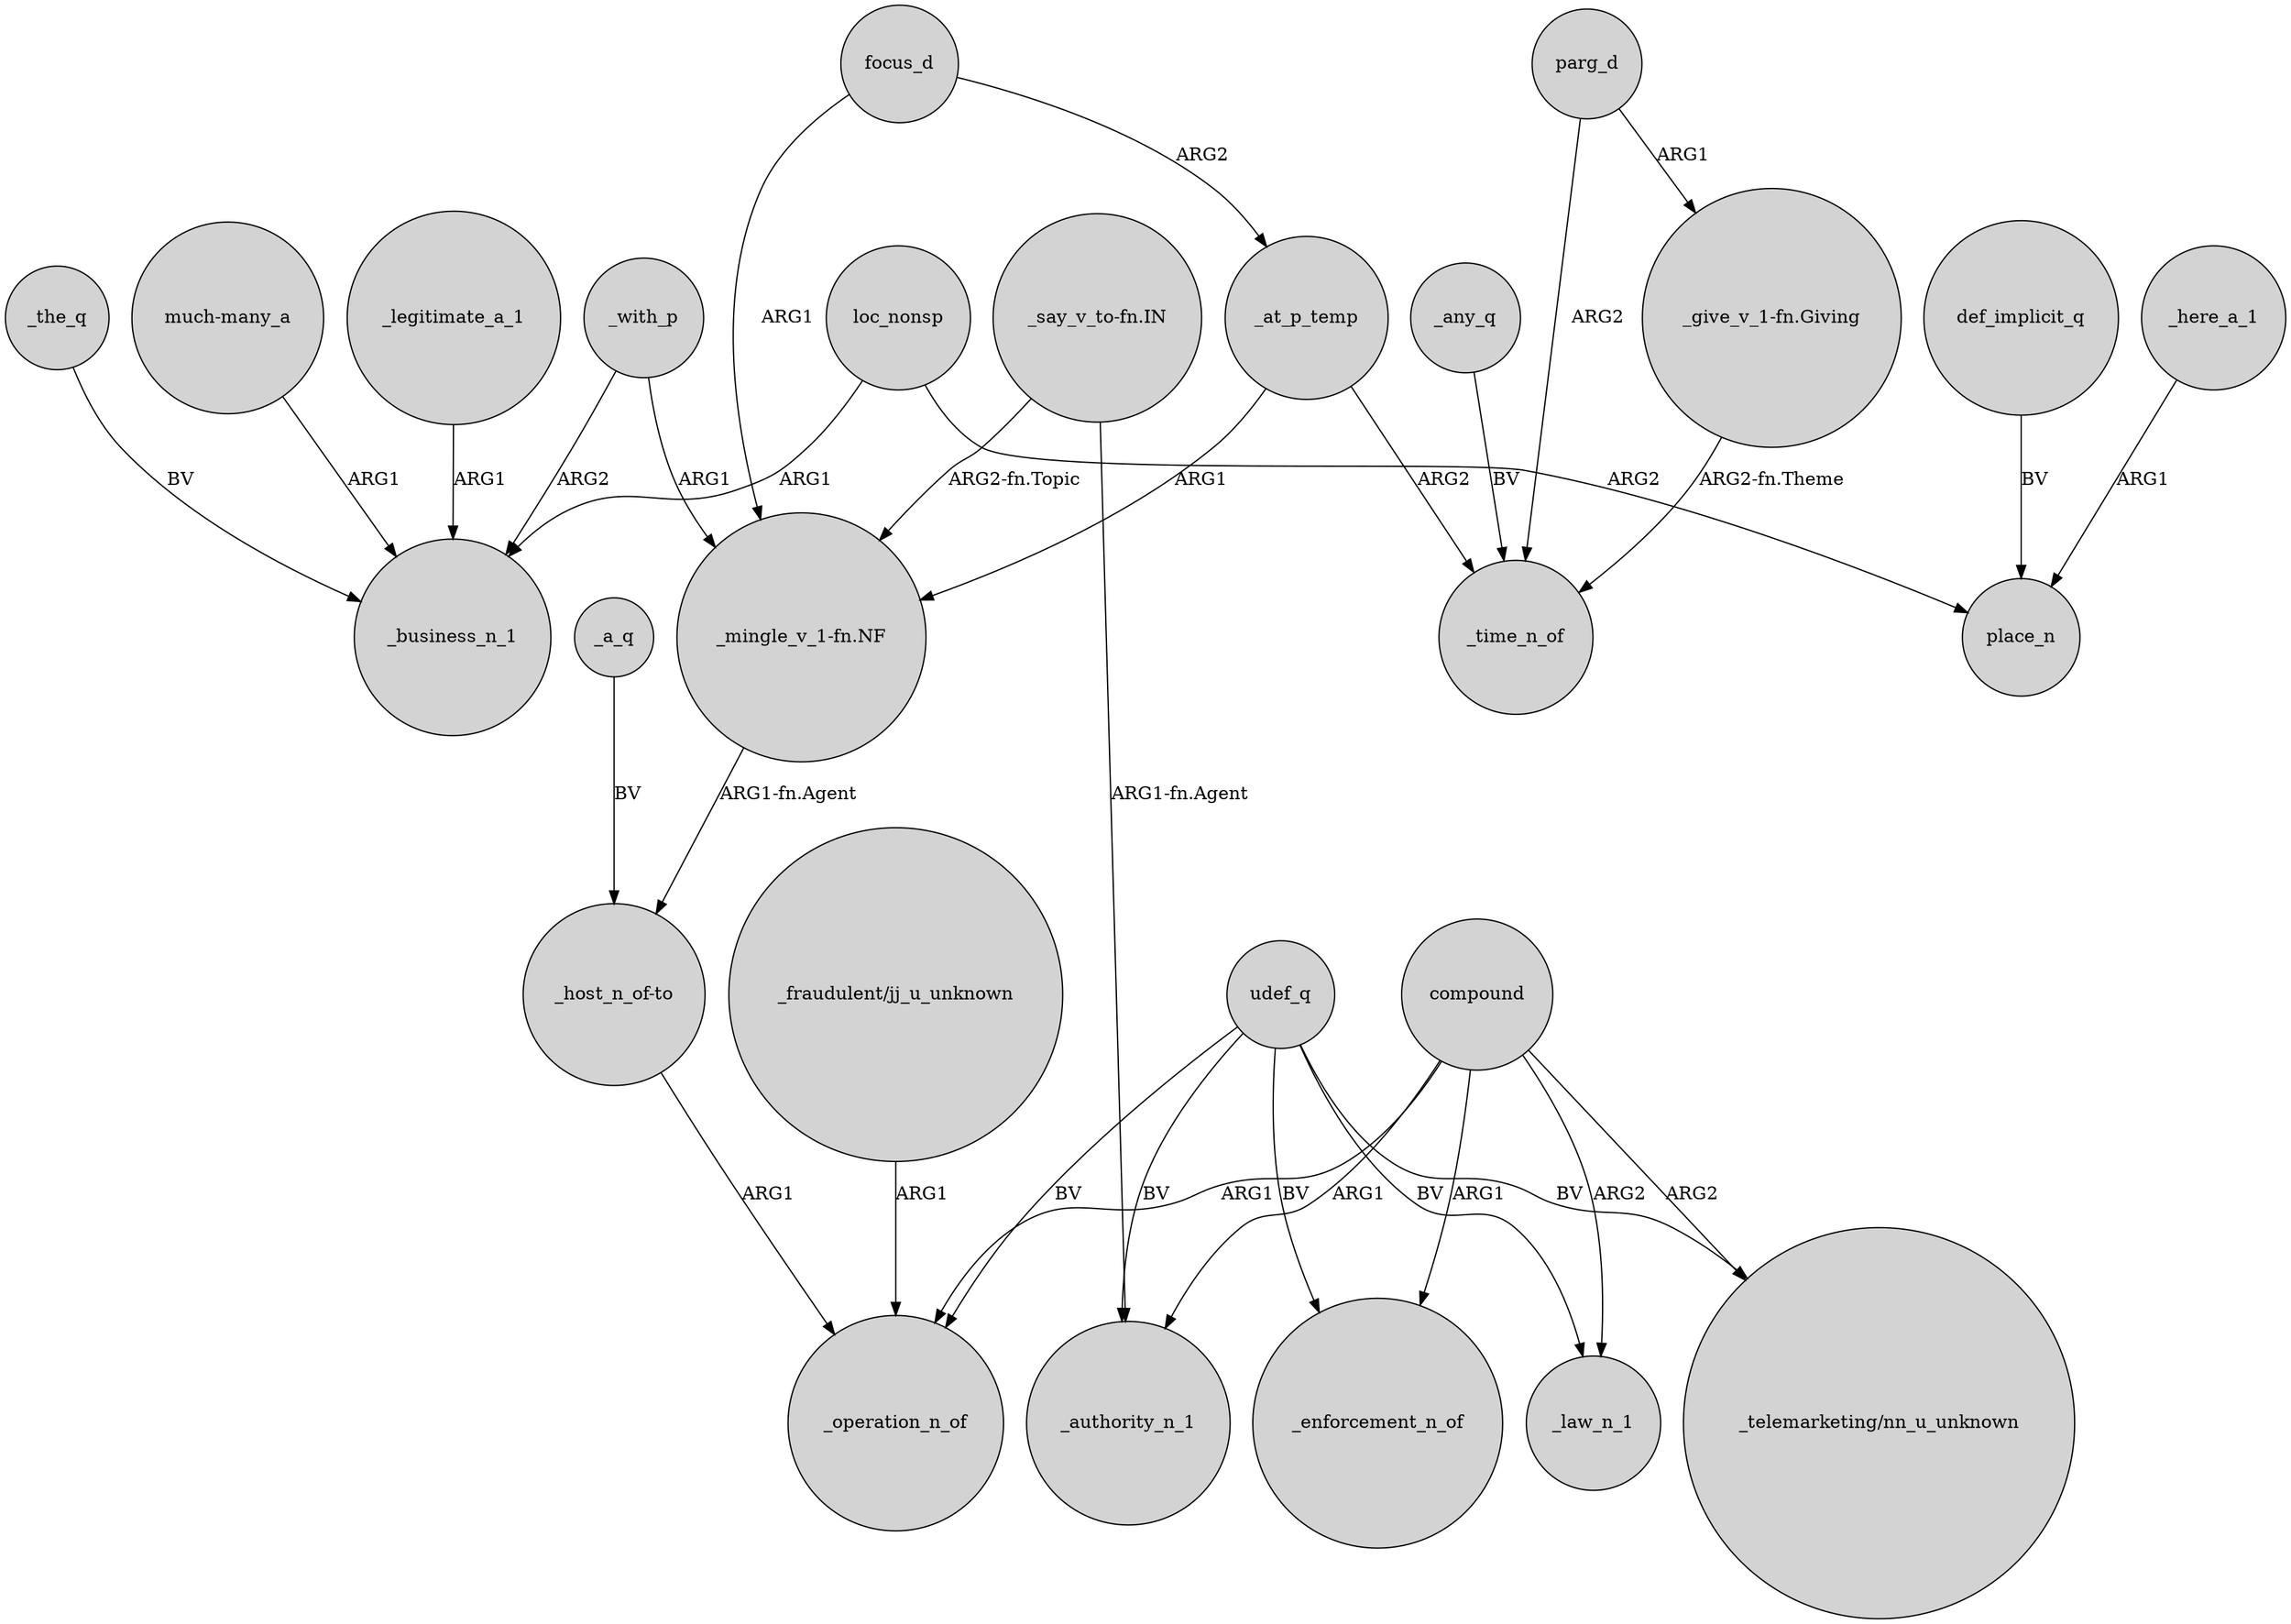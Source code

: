 digraph {
	node [shape=circle style=filled]
	loc_nonsp -> _business_n_1 [label=ARG1]
	focus_d -> _at_p_temp [label=ARG2]
	compound -> _operation_n_of [label=ARG1]
	_the_q -> _business_n_1 [label=BV]
	focus_d -> "_mingle_v_1-fn.NF" [label=ARG1]
	_a_q -> "_host_n_of-to" [label=BV]
	_with_p -> "_mingle_v_1-fn.NF" [label=ARG1]
	_here_a_1 -> place_n [label=ARG1]
	compound -> _authority_n_1 [label=ARG1]
	_at_p_temp -> "_mingle_v_1-fn.NF" [label=ARG1]
	udef_q -> "_telemarketing/nn_u_unknown" [label=BV]
	compound -> "_telemarketing/nn_u_unknown" [label=ARG2]
	"_host_n_of-to" -> _operation_n_of [label=ARG1]
	_legitimate_a_1 -> _business_n_1 [label=ARG1]
	_any_q -> _time_n_of [label=BV]
	_at_p_temp -> _time_n_of [label=ARG2]
	parg_d -> _time_n_of [label=ARG2]
	def_implicit_q -> place_n [label=BV]
	udef_q -> _law_n_1 [label=BV]
	"_fraudulent/jj_u_unknown" -> _operation_n_of [label=ARG1]
	"_say_v_to-fn.IN" -> "_mingle_v_1-fn.NF" [label="ARG2-fn.Topic"]
	compound -> _enforcement_n_of [label=ARG1]
	_with_p -> _business_n_1 [label=ARG2]
	"_say_v_to-fn.IN" -> _authority_n_1 [label="ARG1-fn.Agent"]
	udef_q -> _authority_n_1 [label=BV]
	"_give_v_1-fn.Giving" -> _time_n_of [label="ARG2-fn.Theme"]
	udef_q -> _enforcement_n_of [label=BV]
	loc_nonsp -> place_n [label=ARG2]
	"_mingle_v_1-fn.NF" -> "_host_n_of-to" [label="ARG1-fn.Agent"]
	"much-many_a" -> _business_n_1 [label=ARG1]
	udef_q -> _operation_n_of [label=BV]
	compound -> _law_n_1 [label=ARG2]
	parg_d -> "_give_v_1-fn.Giving" [label=ARG1]
}
